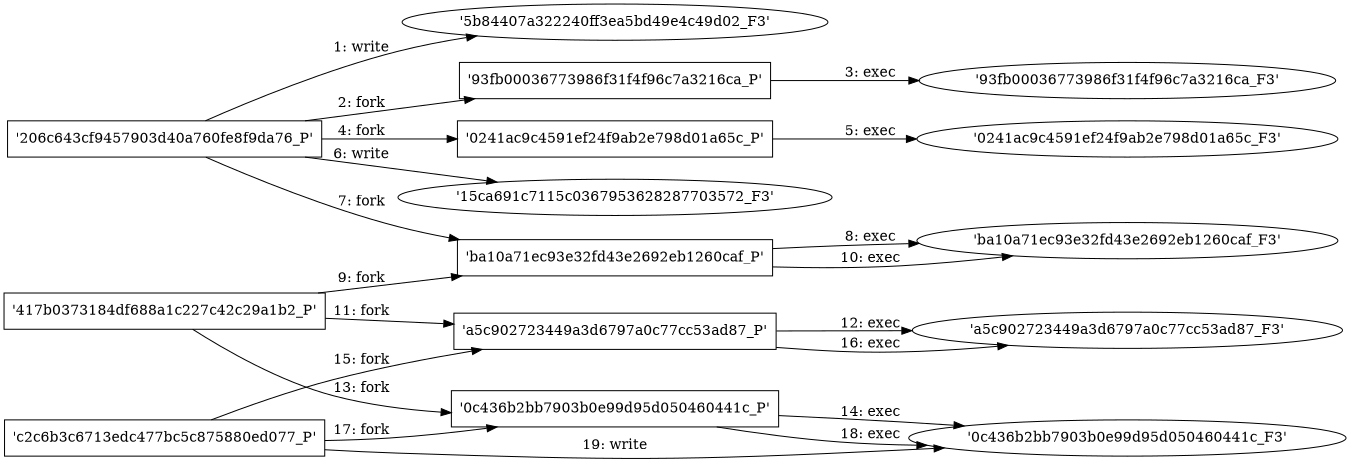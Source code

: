 digraph "D:\Learning\Paper\apt\基于CTI的攻击预警\Dataset\攻击图\ASGfromALLCTI\Beware of Open Source Projects on Google Play.dot" {
rankdir="LR"
size="9"
fixedsize="false"
splines="true"
nodesep=0.3
ranksep=0
fontsize=10
overlap="scalexy"
engine= "neato"
	"'5b84407a322240ff3ea5bd49e4c49d02_F3'" [node_type=file shape=ellipse]
	"'206c643cf9457903d40a760fe8f9da76_P'" [node_type=Process shape=box]
	"'206c643cf9457903d40a760fe8f9da76_P'" -> "'5b84407a322240ff3ea5bd49e4c49d02_F3'" [label="1: write"]
	"'206c643cf9457903d40a760fe8f9da76_P'" [node_type=Process shape=box]
	"'93fb00036773986f31f4f96c7a3216ca_P'" [node_type=Process shape=box]
	"'206c643cf9457903d40a760fe8f9da76_P'" -> "'93fb00036773986f31f4f96c7a3216ca_P'" [label="2: fork"]
	"'93fb00036773986f31f4f96c7a3216ca_P'" [node_type=Process shape=box]
	"'93fb00036773986f31f4f96c7a3216ca_F3'" [node_type=File shape=ellipse]
	"'93fb00036773986f31f4f96c7a3216ca_P'" -> "'93fb00036773986f31f4f96c7a3216ca_F3'" [label="3: exec"]
	"'206c643cf9457903d40a760fe8f9da76_P'" [node_type=Process shape=box]
	"'0241ac9c4591ef24f9ab2e798d01a65c_P'" [node_type=Process shape=box]
	"'206c643cf9457903d40a760fe8f9da76_P'" -> "'0241ac9c4591ef24f9ab2e798d01a65c_P'" [label="4: fork"]
	"'0241ac9c4591ef24f9ab2e798d01a65c_P'" [node_type=Process shape=box]
	"'0241ac9c4591ef24f9ab2e798d01a65c_F3'" [node_type=File shape=ellipse]
	"'0241ac9c4591ef24f9ab2e798d01a65c_P'" -> "'0241ac9c4591ef24f9ab2e798d01a65c_F3'" [label="5: exec"]
	"'15ca691c7115c0367953628287703572_F3'" [node_type=file shape=ellipse]
	"'206c643cf9457903d40a760fe8f9da76_P'" [node_type=Process shape=box]
	"'206c643cf9457903d40a760fe8f9da76_P'" -> "'15ca691c7115c0367953628287703572_F3'" [label="6: write"]
	"'206c643cf9457903d40a760fe8f9da76_P'" [node_type=Process shape=box]
	"'ba10a71ec93e32fd43e2692eb1260caf_P'" [node_type=Process shape=box]
	"'206c643cf9457903d40a760fe8f9da76_P'" -> "'ba10a71ec93e32fd43e2692eb1260caf_P'" [label="7: fork"]
	"'ba10a71ec93e32fd43e2692eb1260caf_P'" [node_type=Process shape=box]
	"'ba10a71ec93e32fd43e2692eb1260caf_F3'" [node_type=File shape=ellipse]
	"'ba10a71ec93e32fd43e2692eb1260caf_P'" -> "'ba10a71ec93e32fd43e2692eb1260caf_F3'" [label="8: exec"]
	"'417b0373184df688a1c227c42c29a1b2_P'" [node_type=Process shape=box]
	"'ba10a71ec93e32fd43e2692eb1260caf_P'" [node_type=Process shape=box]
	"'417b0373184df688a1c227c42c29a1b2_P'" -> "'ba10a71ec93e32fd43e2692eb1260caf_P'" [label="9: fork"]
	"'ba10a71ec93e32fd43e2692eb1260caf_P'" [node_type=Process shape=box]
	"'ba10a71ec93e32fd43e2692eb1260caf_F3'" [node_type=File shape=ellipse]
	"'ba10a71ec93e32fd43e2692eb1260caf_P'" -> "'ba10a71ec93e32fd43e2692eb1260caf_F3'" [label="10: exec"]
	"'417b0373184df688a1c227c42c29a1b2_P'" [node_type=Process shape=box]
	"'a5c902723449a3d6797a0c77cc53ad87_P'" [node_type=Process shape=box]
	"'417b0373184df688a1c227c42c29a1b2_P'" -> "'a5c902723449a3d6797a0c77cc53ad87_P'" [label="11: fork"]
	"'a5c902723449a3d6797a0c77cc53ad87_P'" [node_type=Process shape=box]
	"'a5c902723449a3d6797a0c77cc53ad87_F3'" [node_type=File shape=ellipse]
	"'a5c902723449a3d6797a0c77cc53ad87_P'" -> "'a5c902723449a3d6797a0c77cc53ad87_F3'" [label="12: exec"]
	"'417b0373184df688a1c227c42c29a1b2_P'" [node_type=Process shape=box]
	"'0c436b2bb7903b0e99d95d050460441c_P'" [node_type=Process shape=box]
	"'417b0373184df688a1c227c42c29a1b2_P'" -> "'0c436b2bb7903b0e99d95d050460441c_P'" [label="13: fork"]
	"'0c436b2bb7903b0e99d95d050460441c_P'" [node_type=Process shape=box]
	"'0c436b2bb7903b0e99d95d050460441c_F3'" [node_type=File shape=ellipse]
	"'0c436b2bb7903b0e99d95d050460441c_P'" -> "'0c436b2bb7903b0e99d95d050460441c_F3'" [label="14: exec"]
	"'c2c6b3c6713edc477bc5c875880ed077_P'" [node_type=Process shape=box]
	"'a5c902723449a3d6797a0c77cc53ad87_P'" [node_type=Process shape=box]
	"'c2c6b3c6713edc477bc5c875880ed077_P'" -> "'a5c902723449a3d6797a0c77cc53ad87_P'" [label="15: fork"]
	"'a5c902723449a3d6797a0c77cc53ad87_P'" [node_type=Process shape=box]
	"'a5c902723449a3d6797a0c77cc53ad87_F3'" [node_type=File shape=ellipse]
	"'a5c902723449a3d6797a0c77cc53ad87_P'" -> "'a5c902723449a3d6797a0c77cc53ad87_F3'" [label="16: exec"]
	"'c2c6b3c6713edc477bc5c875880ed077_P'" [node_type=Process shape=box]
	"'0c436b2bb7903b0e99d95d050460441c_P'" [node_type=Process shape=box]
	"'c2c6b3c6713edc477bc5c875880ed077_P'" -> "'0c436b2bb7903b0e99d95d050460441c_P'" [label="17: fork"]
	"'0c436b2bb7903b0e99d95d050460441c_P'" [node_type=Process shape=box]
	"'0c436b2bb7903b0e99d95d050460441c_F3'" [node_type=File shape=ellipse]
	"'0c436b2bb7903b0e99d95d050460441c_P'" -> "'0c436b2bb7903b0e99d95d050460441c_F3'" [label="18: exec"]
	"'0c436b2bb7903b0e99d95d050460441c_F3'" [node_type=file shape=ellipse]
	"'c2c6b3c6713edc477bc5c875880ed077_P'" [node_type=Process shape=box]
	"'c2c6b3c6713edc477bc5c875880ed077_P'" -> "'0c436b2bb7903b0e99d95d050460441c_F3'" [label="19: write"]
}
